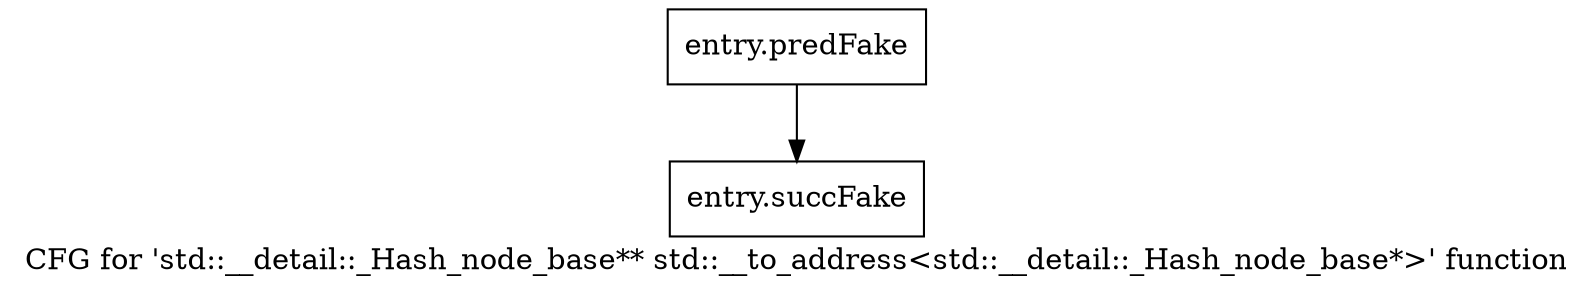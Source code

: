 digraph "CFG for 'std::__detail::_Hash_node_base** std::__to_address\<std::__detail::_Hash_node_base*\>' function" {
	label="CFG for 'std::__detail::_Hash_node_base** std::__to_address\<std::__detail::_Hash_node_base*\>' function";

	Node0x4326390 [shape=record,filename="",linenumber="",label="{entry.predFake}"];
	Node0x4326390 -> Node0x440d680[ callList="" memoryops="" filename="/tools/Xilinx/Vitis_HLS/2022.1/tps/lnx64/gcc-8.3.0/lib/gcc/x86_64-pc-linux-gnu/8.3.0/../../../../include/c++/8.3.0/bits/ptr_traits.h" execusionnum="1"];
	Node0x440d680 [shape=record,filename="/tools/Xilinx/Vitis_HLS/2022.1/tps/lnx64/gcc-8.3.0/lib/gcc/x86_64-pc-linux-gnu/8.3.0/../../../../include/c++/8.3.0/bits/ptr_traits.h",linenumber="154",label="{entry.succFake}"];
}
